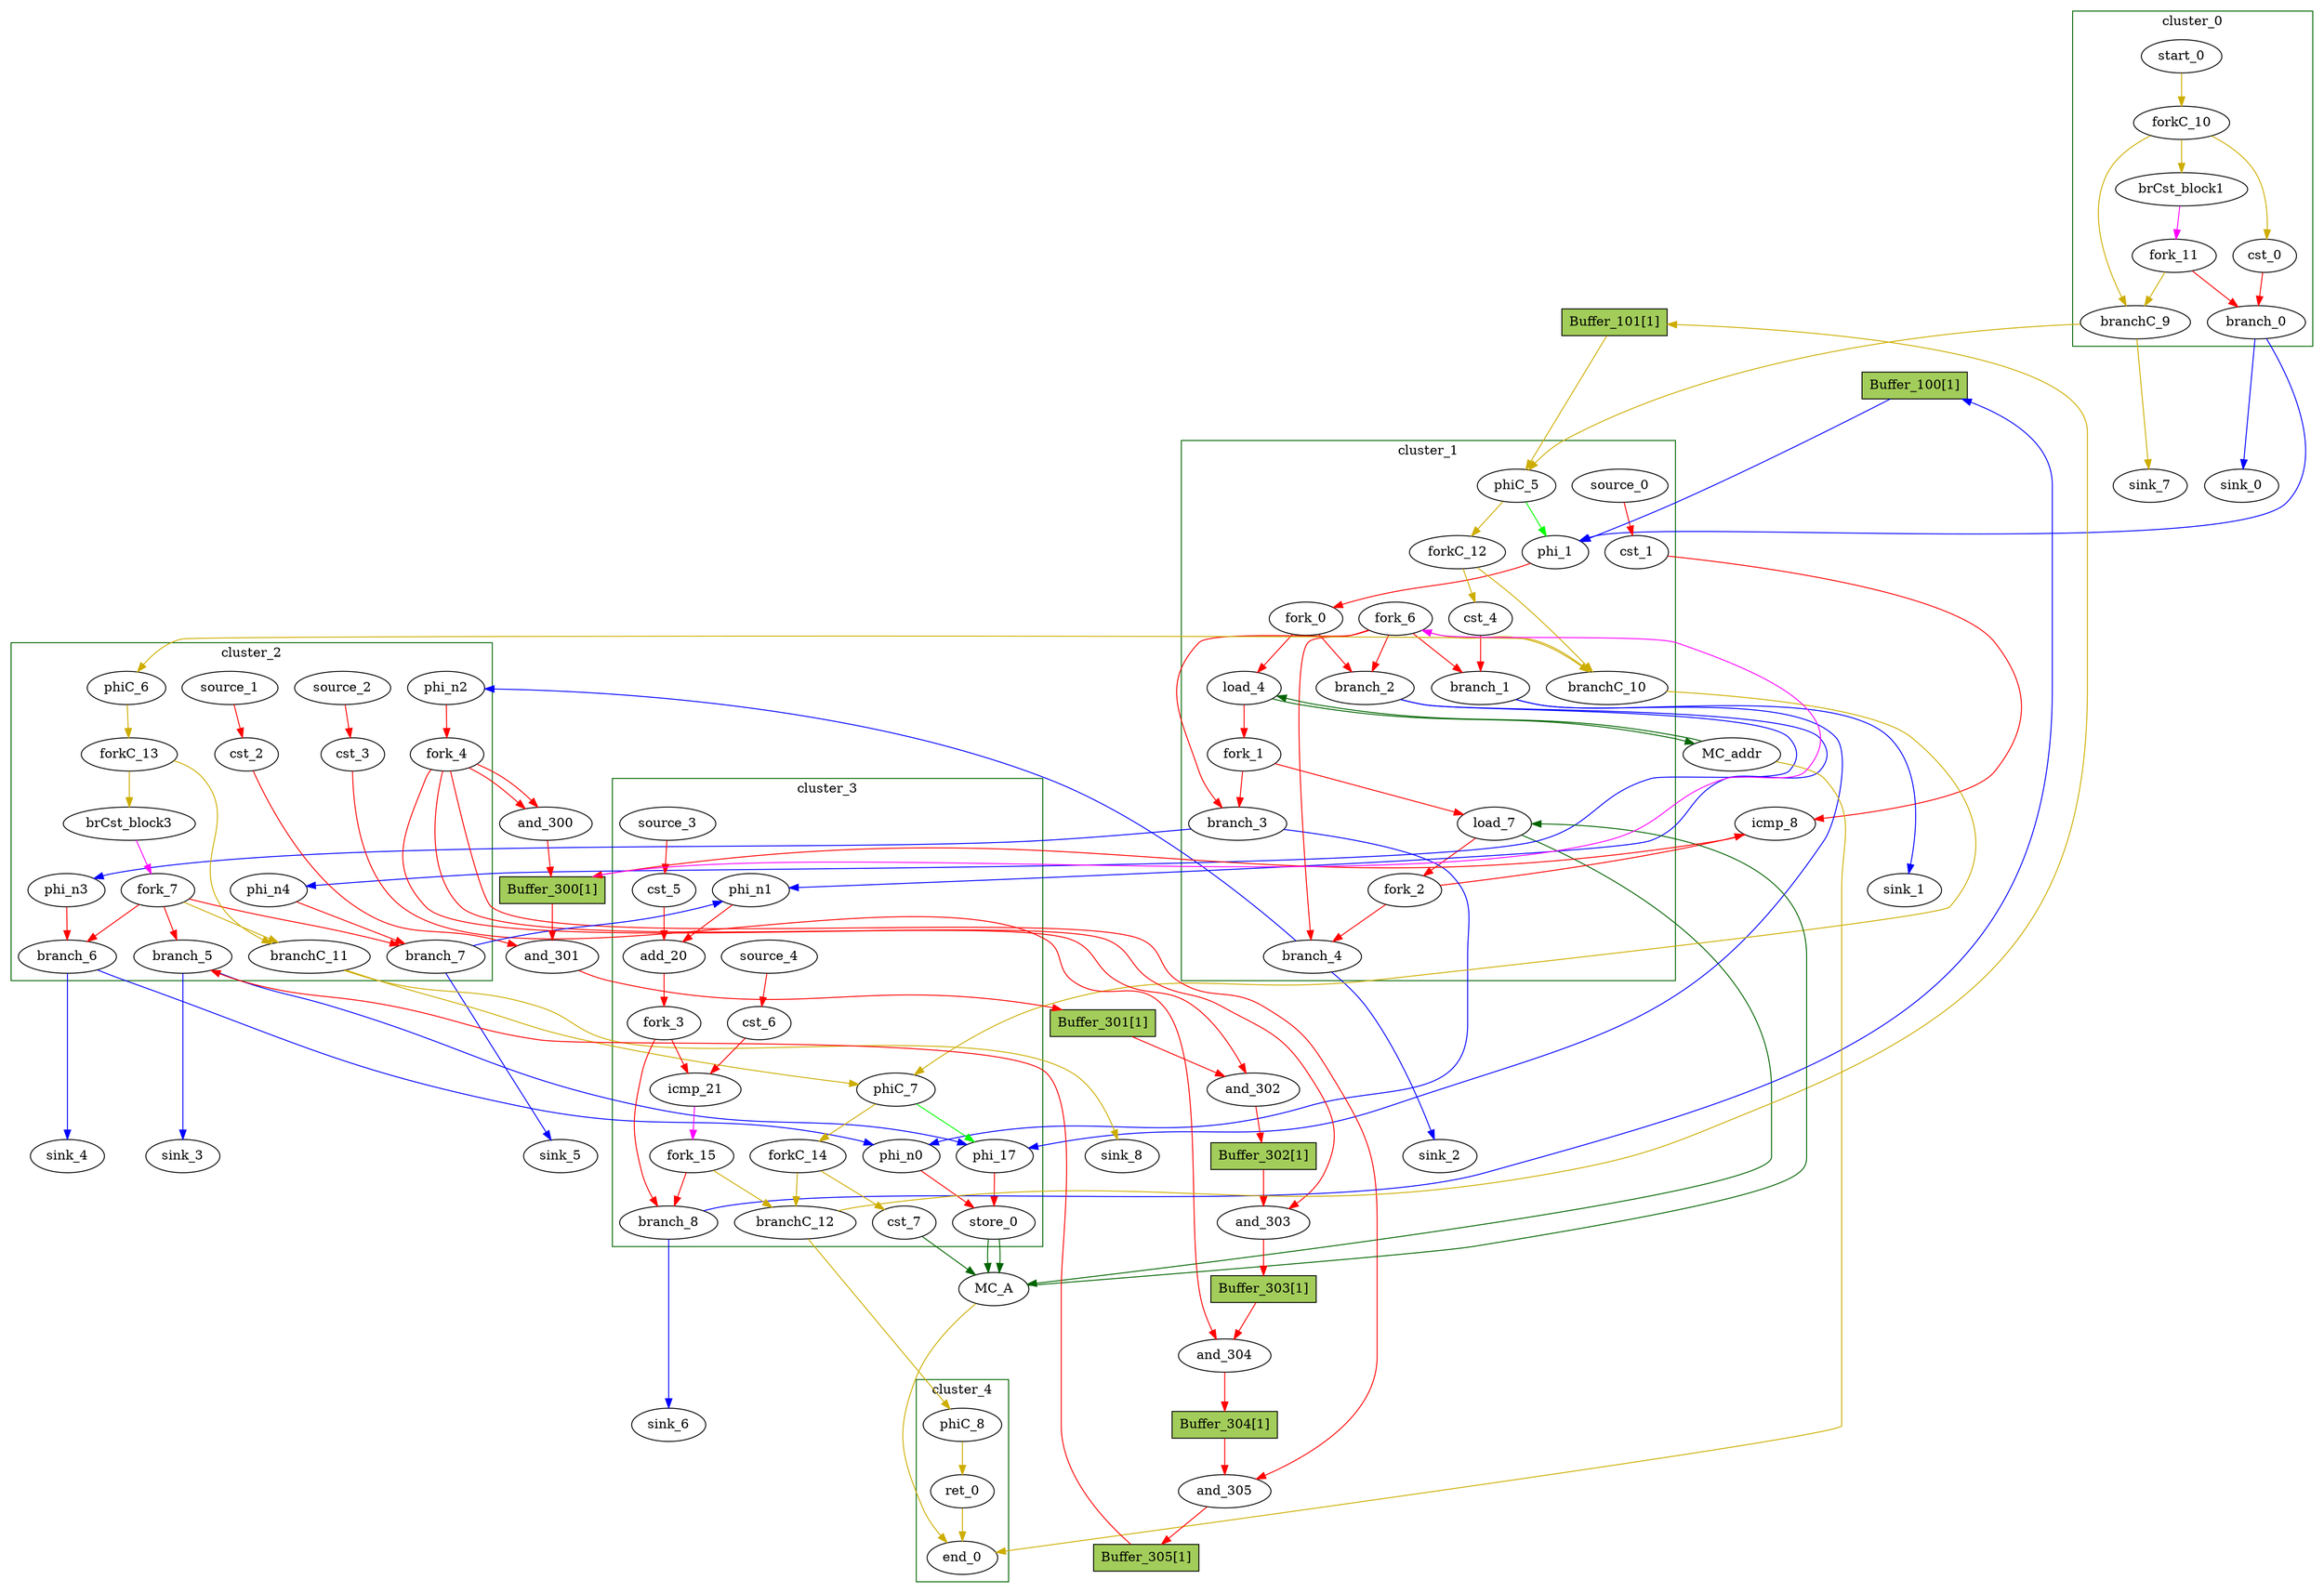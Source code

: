 Digraph G {
	splines=spline;
	subgraph cluster_cluster_0 {
	color = "darkgreen";
label = "cluster_0";
		"brCst_block1" [type="Constant", in="in1:1", out="out1:1", bbID=1, value="0x1"];
		"cst_0" [type="Constant", in="in1:1", out="out1:1", bbID=1, value="0x00000000"];
		"branch_0" [type="Branch", in="in1:1 in2?:1", out="out1+:1 out2-:1", bbID=1];
		"start_0" [type="Entry", in="in1:0", out="out1:0", bbID=1, control="true"];
		"forkC_10" [type="Fork", in="in1:0", out="out1:0 out2:0 out3:0 ", bbID=1];
		"branchC_9" [type="Branch", in="in1:0 in2?:1", out="out1+:0 out2-:0", bbID=1];
		"fork_11" [type="Fork", in="in1:1", out="out1:1 out2:1 ", bbID=1];
	}
	subgraph cluster_cluster_1 {
	color = "darkgreen";
label = "cluster_1";
		"phi_1" [type="Mux", in="in1?:1 in2:10 in3:10 ", out="out1:10", bbID=2, delay=1.397];
		"load_4" [type="Operator", in="in1:32 in2:10 ", out="out1:32 out2:10 ", bbID=2, II=1, delay=1.412, latency=2, op="mc_load_op", portId=0];
		"load_7" [type="Operator", in="in1:32 in2:32 ", out="out1:32 out2:32 ", bbID=2, II=1, delay=1.412, latency=2, op="mc_load_op", portId=0];
		"cst_1" [type="Constant", in="in1:32", out="out1:32", bbID=2, value="0x3F800000"];
		"cst_4" [type="Constant", in="in1:32", out="out1:32", bbID=2, value="0x3F800000"];
		"fork_0" [type="Fork", in="in1:10", out="out1:10 out2:10 ", bbID=2];
		"fork_1" [type="Fork", in="in1:32", out="out1:32 out2:32 ", bbID=2];
		"fork_2" [type="Fork", in="in1:32", out="out1:32 out2:32 ", bbID=2];
		"branch_1" [type="Branch", in="in1:32 in2?:1", out="out1+:32 out2-:32", bbID=2];
		"branch_2" [type="Branch", in="in1:10 in2?:1", out="out1+:10 out2-:10", bbID=2];
		"branch_3" [type="Branch", in="in1:32 in2?:1", out="out1+:32 out2-:32", bbID=2];
		"branch_4" [type="Branch", in="in1:32 in2?:1", out="out1+:32 out2-:32", bbID=2];
		"fork_6" [type="Fork", in="in1:1", out="out1:1 out2:1 out3:1 out4:1 out5:1 ", bbID=2];
		"phiC_5" [type="CntrlMerge", in="in1:0 in2:0 ", out="out1:0 out2?:1", bbID=2, delay=0.0];
		"forkC_12" [type="Fork", in="in1:0", out="out1:0 out2:0 ", bbID=2];
		"branchC_10" [type="Branch", in="in1:0 in2?:1", out="out1+:0 out2-:0", bbID=2];
		"source_0" [type="Source", out="out1:32", bbID=2];
	}
	subgraph cluster_cluster_4 {
	color = "darkgreen";
label = "cluster_4";
		"ret_0" [type="Operator", in="in1:0 ", out="out1:0 ", bbID=5, II=1, delay=0.0, latency=0, op="ret_op"];
		"end_0" [type="Exit", in="in1:0*e in2:0*e in3:0 ", out="out1:0", bbID=0];
		"phiC_8" [type="Merge", in="in1:0 ", out="out1:0", bbID=5, delay=0.0];
	}
	subgraph cluster_cluster_2 {
	color = "darkgreen";
label = "cluster_2";
		"cst_2" [type="Constant", in="in1:32", out="out1:32", bbID=3, value="0x419C30C3"];
		"cst_3" [type="Constant", in="in1:32", out="out1:32", bbID=3, value="0x406D1AD2"];
		"brCst_block3" [type="Constant", in="in1:1", out="out1:1", bbID=3, value="0x1"];
		"phi_n2" [type="Merge", in="in1:32 ", out="out1:32", bbID=3, delay=0.0];
		"phi_n3" [type="Merge", in="in1:32 ", out="out1:32", bbID=3, delay=0.0];
		"phi_n4" [type="Merge", in="in1:10 ", out="out1:10", bbID=3, delay=0.0];
		"fork_4" [type="Fork", in="in1:32", out="out1:32 out2:32 out3:32 out4:32 out5:32 ", bbID=3];
		"branch_5" [type="Branch", in="in1:32 in2?:1", out="out1+:32 out2-:32", bbID=3];
		"branch_6" [type="Branch", in="in1:32 in2?:1", out="out1+:32 out2-:32", bbID=3];
		"branch_7" [type="Branch", in="in1:10 in2?:1", out="out1+:10 out2-:10", bbID=3];
		"fork_7" [type="Fork", in="in1:1", out="out1:1 out2:1 out3:1 out4:1 ", bbID=3];
		"phiC_6" [type="Merge", in="in1:0 ", out="out1:0", bbID=3, delay=0.0];
		"forkC_13" [type="Fork", in="in1:0", out="out1:0 out2:0 ", bbID=3];
		"branchC_11" [type="Branch", in="in1:0 in2?:1", out="out1+:0 out2-:0", bbID=3];
		"source_1" [type="Source", out="out1:32", bbID=3];
		"source_2" [type="Source", out="out1:32", bbID=3];
	}
	subgraph cluster_cluster_3 {
	color = "darkgreen";
label = "cluster_3";
		"phi_17" [type="Mux", in="in1?:1 in2:32 in3:32 ", out="out1:32", bbID=4, delay=1.397];
		"store_0" [type="Operator", in="in1:32 in2:32 ", out="out1:32 out2:32 ", bbID=4, II=1, delay=0.672, latency=0, op="mc_store_op", portId=0];
		"cst_5" [type="Constant", in="in1:1", out="out1:1", bbID=4, value="0x00000001"];
		"add_20" [type="Operator", in="in1:10 in2:10 ", out="out1:10 ", bbID=4, II=1, delay=2.287, latency=0, op="add_op"];
		"cst_6" [type="Constant", in="in1:10", out="out1:10", bbID=4, value="0x000003E8"];
		"icmp_21" [type="Operator", in="in1:10 in2:10 ", out="out1:1 ", bbID=4, II=1, delay=1.907, latency=0, op="icmp_ult_op"];
		"phi_n0" [type="Merge", in="in1:32 in2:32 ", out="out1:32", bbID=4, delay=1.397];
		"phi_n1" [type="Merge", in="in1:10 in2:10 ", out="out1:10", bbID=4, delay=1.397];
		"fork_3" [type="Fork", in="in1:10", out="out1:10 out2:10 ", bbID=4];
		"branch_8" [type="Branch", in="in1:10 in2?:1", out="out1+:10 out2-:10", bbID=4];
		"cst_7" [type="Constant", in="in1:1", out="out1:1", bbID=4, value="0x00000001"];
		"phiC_7" [type="CntrlMerge", in="in1:0 in2:0 ", out="out1:0 out2?:1", bbID=4, delay=0.0];
		"forkC_14" [type="Fork", in="in1:0", out="out1:0 out2:0 ", bbID=4];
		"branchC_12" [type="Branch", in="in1:0 in2?:1", out="out1+:0 out2-:0", bbID=4];
		"fork_15" [type="Fork", in="in1:1", out="out1:1 out2:1 ", bbID=4];
		"source_3" [type="Source", out="out1:1", bbID=4];
		"source_4" [type="Source", out="out1:10", bbID=4];
	}
		"MC_addr" [type="MC", in="in1:10*l0a ", out="out1:32*l0d out2:0*e ", bbID=0, bbcount=0, ldcount=1, memory="addr", stcount=0];
		"MC_A" [type="MC", in="in1:32*c0 in2:32*l0a in3:32*s0a in4:32*s0d ", out="out1:32*l0d out2:0*e ", bbID=0, bbcount=1, ldcount=1, memory="A", stcount=1];
		"sink_0" [type="Sink", in="in1:1", bbID=0];
		"sink_1" [type="Sink", in="in1:32", bbID=0];
		"sink_2" [type="Sink", in="in1:32", bbID=0];
		"sink_3" [type="Sink", in="in1:32", bbID=0];
		"sink_4" [type="Sink", in="in1:32", bbID=0];
		"sink_5" [type="Sink", in="in1:10", bbID=0];
		"sink_6" [type="Sink", in="in1:10", bbID=0];
		"sink_7" [type="Sink", in="in1:0", bbID=0];
		"sink_8" [type="Sink", in="in1:0", bbID=0];
		"Buffer_100" [type="Buffer", in="in1:32", out="out1:32", bbID=3, fillcolor="darkolivegreen3", height=0.4, label="Buffer_100[1]", shape="box", slots=1, style="filled", transparent="false"];
		"Buffer_101" [type="Buffer", in="in1:32", out="out1:32", bbID=3, fillcolor="darkolivegreen3", height=0.4, label="Buffer_101[1]", shape="box", slots=1, style="filled", transparent="false"];
		"icmp_8" [type="Operator", in="in1:32 in2:32 ", out="out1:1 ", bbID=2, II=1, delay=1.895, latency=2, op="icmp_ult_op"];
		"Buffer_300" [type="Buffer", in="in1:32", out="out1:32", bbID=3, fillcolor="darkolivegreen3", height=0.4, label="Buffer_300[1]", shape="box", slots=1, style="filled", transparent="false"];
		"and_300" [type="Operator", in="in1:32 in2:32 ", out="out1:32 ", bbID=3, II=1, delay=0.0, latency=6, op="and_op"];
		"and_301" [type="Operator", in="in1:32 in2:32 ", out="out1:32 ", bbID=3, II=1, delay=0.0, latency=10, op="and_op"];
		"Buffer_301" [type="Buffer", in="in1:32", out="out1:32", bbID=3, fillcolor="darkolivegreen3", height=0.4, label="Buffer_301[1]", shape="box", slots=1, style="filled", transparent="false"];
		"and_302" [type="Operator", in="in1:32 in2:32 ", out="out1:32 ", bbID=3, II=1, delay=0.0, latency=6, op="and_op"];
		"Buffer_302" [type="Buffer", in="in1:32", out="out1:32", bbID=3, fillcolor="darkolivegreen3", height=0.4, label="Buffer_302[1]", shape="box", slots=1, style="filled", transparent="false"];
		"and_303" [type="Operator", in="in1:32 in2:32 ", out="out1:32 ", bbID=3, II=1, delay=0.0, latency=6, op="and_op"];
		"Buffer_303" [type="Buffer", in="in1:32", out="out1:32", bbID=3, fillcolor="darkolivegreen3", height=0.4, label="Buffer_303[1]", shape="box", slots=1, style="filled", transparent="false"];
		"and_304" [type="Operator", in="in1:32 in2:32 ", out="out1:32 ", bbID=3, II=1, delay=0.0, latency=10, op="and_op"];
		"Buffer_304" [type="Buffer", in="in1:32", out="out1:32", bbID=3, fillcolor="darkolivegreen3", height=0.4, label="Buffer_304[1]", shape="box", slots=1, style="filled", transparent="false"];
		"and_305" [type="Operator", in="in1:32 in2:32 ", out="out1:32 ", bbID=3, II=1, delay=0.0, latency=6, op="and_op"];
		"Buffer_305" [type="Buffer", in="in1:32", out="out1:32", bbID=3, fillcolor="darkolivegreen3", height=0.4, label="Buffer_305[1]", shape="box", slots=1, style="filled", transparent="false"];
		"brCst_block1" -> "fork_11" [color = "magenta", from = "out1", to = "in1"];
		"cst_0" -> "branch_0" [color = "red", from = "out1", to = "in1"];
		"phi_1" -> "fork_0" [color = "red", from = "out1", to = "in1"];
		"load_4" -> "fork_1" [color = "red", from = "out1", to = "in1"];
		"load_4" -> "MC_addr" [color = "darkgreen", mem_address = "true", from = "out2", to = "in1"];
		"load_7" -> "fork_2" [color = "red", from = "out1", to = "in1"];
		"load_7" -> "MC_A" [color = "darkgreen", mem_address = "true", from = "out2", to = "in2"];
		"cst_1" -> "icmp_8" [color = "red", from = "out1", to = "in2"];
		"cst_2" -> "and_301" [color = "red", from = "out1", to = "in2"];
		"cst_3" -> "and_304" [color = "red", from = "out1", to = "in2"];
		"brCst_block3" -> "fork_7" [color = "magenta", from = "out1", to = "in1"];
		"cst_4" -> "branch_1" [color = "red", from = "out1", to = "in1"];
		"phi_17" -> "store_0" [color = "red", from = "out1", to = "in1"];
		"store_0" -> "MC_A" [color = "darkgreen", mem_address = "true", from = "out2", to = "in3"];
		"store_0" -> "MC_A" [color = "darkgreen", mem_address = "false", from = "out1", to = "in4"];
		"cst_5" -> "add_20" [color = "red", from = "out1", to = "in2"];
		"add_20" -> "fork_3" [color = "red", from = "out1", to = "in1"];
		"cst_6" -> "icmp_21" [color = "red", from = "out1", to = "in2"];
		"icmp_21" -> "fork_15" [color = "magenta", from = "out1", to = "in1"];
		"ret_0" -> "end_0" [color = "gold3", from = "out1", to = "in3"];
		"phi_n0" -> "store_0" [color = "red", from = "out1", to = "in2"];
		"phi_n1" -> "add_20" [color = "red", from = "out1", to = "in1"];
		"phi_n2" -> "fork_4" [color = "red", from = "out1", to = "in1"];
		"phi_n3" -> "branch_6" [color = "red", from = "out1", to = "in1"];
		"phi_n4" -> "branch_7" [color = "red", from = "out1", to = "in1"];
		"fork_0" -> "load_4" [color = "red", from = "out1", to = "in2"];
		"fork_0" -> "branch_2" [color = "red", from = "out2", to = "in1"];
		"fork_1" -> "load_7" [color = "red", from = "out1", to = "in2"];
		"fork_1" -> "branch_3" [color = "red", from = "out2", to = "in1"];
		"fork_2" -> "branch_4" [color = "red", from = "out2", to = "in1"];
		"fork_2" -> "icmp_8" [color = "red", from = "out1", to = "in1"];
		"fork_3" -> "icmp_21" [color = "red", from = "out1", to = "in1"];
		"fork_3" -> "branch_8" [color = "red", from = "out2", to = "in1"];
		"fork_4" -> "and_300" [color = "red", from = "out2", to = "in2"];
		"fork_4" -> "and_300" [color = "red", from = "out1", to = "in1"];
		"fork_4" -> "and_302" [color = "red", from = "out3", to = "in2"];
		"fork_4" -> "and_303" [color = "red", from = "out4", to = "in2"];
		"fork_4" -> "and_305" [color = "red", from = "out5", to = "in2"];
		"branch_0" -> "phi_1" [color = "blue", from = "out1", to = "in2", minlen = 3];
		"branch_0" -> "sink_0" [color = "blue", from = "out2", to = "in1", minlen = 3];
		"branch_1" -> "phi_17" [color = "blue", from = "out2", to = "in2", minlen = 3];
		"branch_1" -> "sink_1" [color = "blue", from = "out1", to = "in1", minlen = 3];
		"branch_2" -> "phi_n1" [color = "blue", from = "out2", to = "in1", minlen = 3];
		"branch_2" -> "phi_n4" [color = "blue", from = "out1", to = "in1", minlen = 3];
		"branch_3" -> "phi_n0" [color = "blue", from = "out2", to = "in1", minlen = 3];
		"branch_3" -> "phi_n3" [color = "blue", from = "out1", to = "in1", minlen = 3];
		"branch_4" -> "phi_n2" [color = "blue", from = "out1", to = "in1", minlen = 3];
		"branch_4" -> "sink_2" [color = "blue", from = "out2", to = "in1", minlen = 3];
		"fork_6" -> "branch_1" [color = "red", from = "out4", to = "in2"];
		"fork_6" -> "branch_2" [color = "red", from = "out3", to = "in2"];
		"fork_6" -> "branch_3" [color = "red", from = "out2", to = "in2"];
		"fork_6" -> "branch_4" [color = "red", from = "out1", to = "in2"];
		"fork_6" -> "branchC_10" [color = "gold3", from = "out5", to = "in2"];
		"branch_5" -> "phi_17" [color = "blue", from = "out1", to = "in3", minlen = 3];
		"branch_5" -> "sink_3" [color = "blue", from = "out2", to = "in1", minlen = 3];
		"branch_6" -> "phi_n0" [color = "blue", from = "out1", to = "in2", minlen = 3];
		"branch_6" -> "sink_4" [color = "blue", from = "out2", to = "in1", minlen = 3];
		"branch_7" -> "phi_n1" [color = "blue", from = "out1", to = "in2", minlen = 3];
		"branch_7" -> "sink_5" [color = "blue", from = "out2", to = "in1", minlen = 3];
		"fork_7" -> "branch_5" [color = "red", from = "out3", to = "in2"];
		"fork_7" -> "branch_6" [color = "red", from = "out2", to = "in2"];
		"fork_7" -> "branch_7" [color = "red", from = "out1", to = "in2"];
		"fork_7" -> "branchC_11" [color = "gold3", from = "out4", to = "in2"];
		"branch_8" -> "sink_6" [color = "blue", from = "out2", to = "in1", minlen = 3];
		"branch_8" -> "Buffer_100" [color = "blue", from = "out1", to = "in1", minlen = 3];
		"MC_addr" -> "load_4" [color = "darkgreen", mem_address = "false", from = "out1", to = "in1"];
		"MC_addr" -> "end_0" [color = "gold3", from = "out2", to = "in1"];
		"MC_A" -> "load_7" [color = "darkgreen", mem_address = "false", from = "out1", to = "in1"];
		"MC_A" -> "end_0" [color = "gold3", from = "out2", to = "in2"];
		"cst_7" -> "MC_A" [color = "darkgreen", from = "out1", to = "in1"];
		"start_0" -> "forkC_10" [color = "gold3", from = "out1", to = "in1"];
		"forkC_10" -> "brCst_block1" [color = "gold3", from = "out3", to = "in1"];
		"forkC_10" -> "cst_0" [color = "gold3", from = "out1", to = "in1"];
		"forkC_10" -> "branchC_9" [color = "gold3", from = "out2", to = "in1"];
		"branchC_9" -> "phiC_5" [color = "gold3", from = "out1", to = "in1", minlen = 3];
		"branchC_9" -> "sink_7" [color = "gold3", from = "out2", to = "in1", minlen = 3];
		"fork_11" -> "branch_0" [color = "red", from = "out1", to = "in2"];
		"fork_11" -> "branchC_9" [color = "gold3", from = "out2", to = "in2"];
		"phiC_5" -> "phi_1" [color = "green", from = "out2", to = "in1"];
		"phiC_5" -> "forkC_12" [color = "gold3", from = "out1", to = "in1"];
		"forkC_12" -> "cst_4" [color = "gold3", from = "out1", to = "in1"];
		"forkC_12" -> "branchC_10" [color = "gold3", from = "out2", to = "in1"];
		"branchC_10" -> "phiC_6" [color = "gold3", from = "out1", to = "in1", minlen = 3];
		"branchC_10" -> "phiC_7" [color = "gold3", from = "out2", to = "in1", minlen = 3];
		"phiC_6" -> "forkC_13" [color = "gold3", from = "out1", to = "in1"];
		"forkC_13" -> "brCst_block3" [color = "gold3", from = "out2", to = "in1"];
		"forkC_13" -> "branchC_11" [color = "gold3", from = "out1", to = "in1"];
		"branchC_11" -> "phiC_7" [color = "gold3", from = "out1", to = "in2", minlen = 3];
		"branchC_11" -> "sink_8" [color = "gold3", from = "out2", to = "in1", minlen = 3];
		"phiC_7" -> "phi_17" [color = "green", from = "out2", to = "in1"];
		"phiC_7" -> "forkC_14" [color = "gold3", from = "out1", to = "in1"];
		"forkC_14" -> "cst_7" [color = "gold3", from = "out1", to = "in1"];
		"forkC_14" -> "branchC_12" [color = "gold3", from = "out2", to = "in1"];
		"branchC_12" -> "phiC_8" [color = "gold3", from = "out2", to = "in1", minlen = 3];
		"branchC_12" -> "Buffer_101" [color = "gold3", from = "out1", to = "in1", minlen = 3];
		"fork_15" -> "branch_8" [color = "red", from = "out1", to = "in2"];
		"fork_15" -> "branchC_12" [color = "gold3", from = "out2", to = "in2"];
		"phiC_8" -> "ret_0" [color = "gold3", from = "out1", to = "in1"];
		"source_0" -> "cst_1" [color = "red", from = "out1", to = "in1"];
		"source_1" -> "cst_2" [color = "red", from = "out1", to = "in1"];
		"source_2" -> "cst_3" [color = "red", from = "out1", to = "in1"];
		"source_3" -> "cst_5" [color = "red", from = "out1", to = "in1"];
		"source_4" -> "cst_6" [color = "red", from = "out1", to = "in1"];
		"Buffer_100" -> "phi_1" [color = "blue", from = "out1", to = "in3", minlen = 3];
		"Buffer_101" -> "phiC_5" [color = "gold3", from = "out1", to = "in2", minlen = 3];
		"icmp_8" -> "Buffer_300" [color = "red", from = "out1", to = "in1"];
		"Buffer_300" -> "fork_6" [color = "magenta", from = "out1", to = "in1"];
		"Buffer_300" -> "and_301" [color = "red", from = "out1", to = "in1"];
		"and_300" -> "Buffer_300" [color = "red", from = "out1", to = "in1"];
		"and_301" -> "Buffer_301" [color = "red", from = "out1", to = "in1"];
		"Buffer_301" -> "and_302" [color = "red", from = "out1", to = "in1"];
		"and_302" -> "Buffer_302" [color = "red", from = "out1", to = "in1"];
		"Buffer_302" -> "and_303" [color = "red", from = "out1", to = "in1"];
		"and_303" -> "Buffer_303" [color = "red", from = "out1", to = "in1"];
		"Buffer_303" -> "and_304" [color = "red", from = "out1", to = "in1"];
		"and_304" -> "Buffer_304" [color = "red", from = "out1", to = "in1"];
		"Buffer_304" -> "and_305" [color = "red", from = "out1", to = "in1"];
		"and_305" -> "Buffer_305" [color = "red", from = "out1", to = "in1"];
		"Buffer_305" -> "branch_5" [color = "red", from = "out1", to = "in1"];
}
